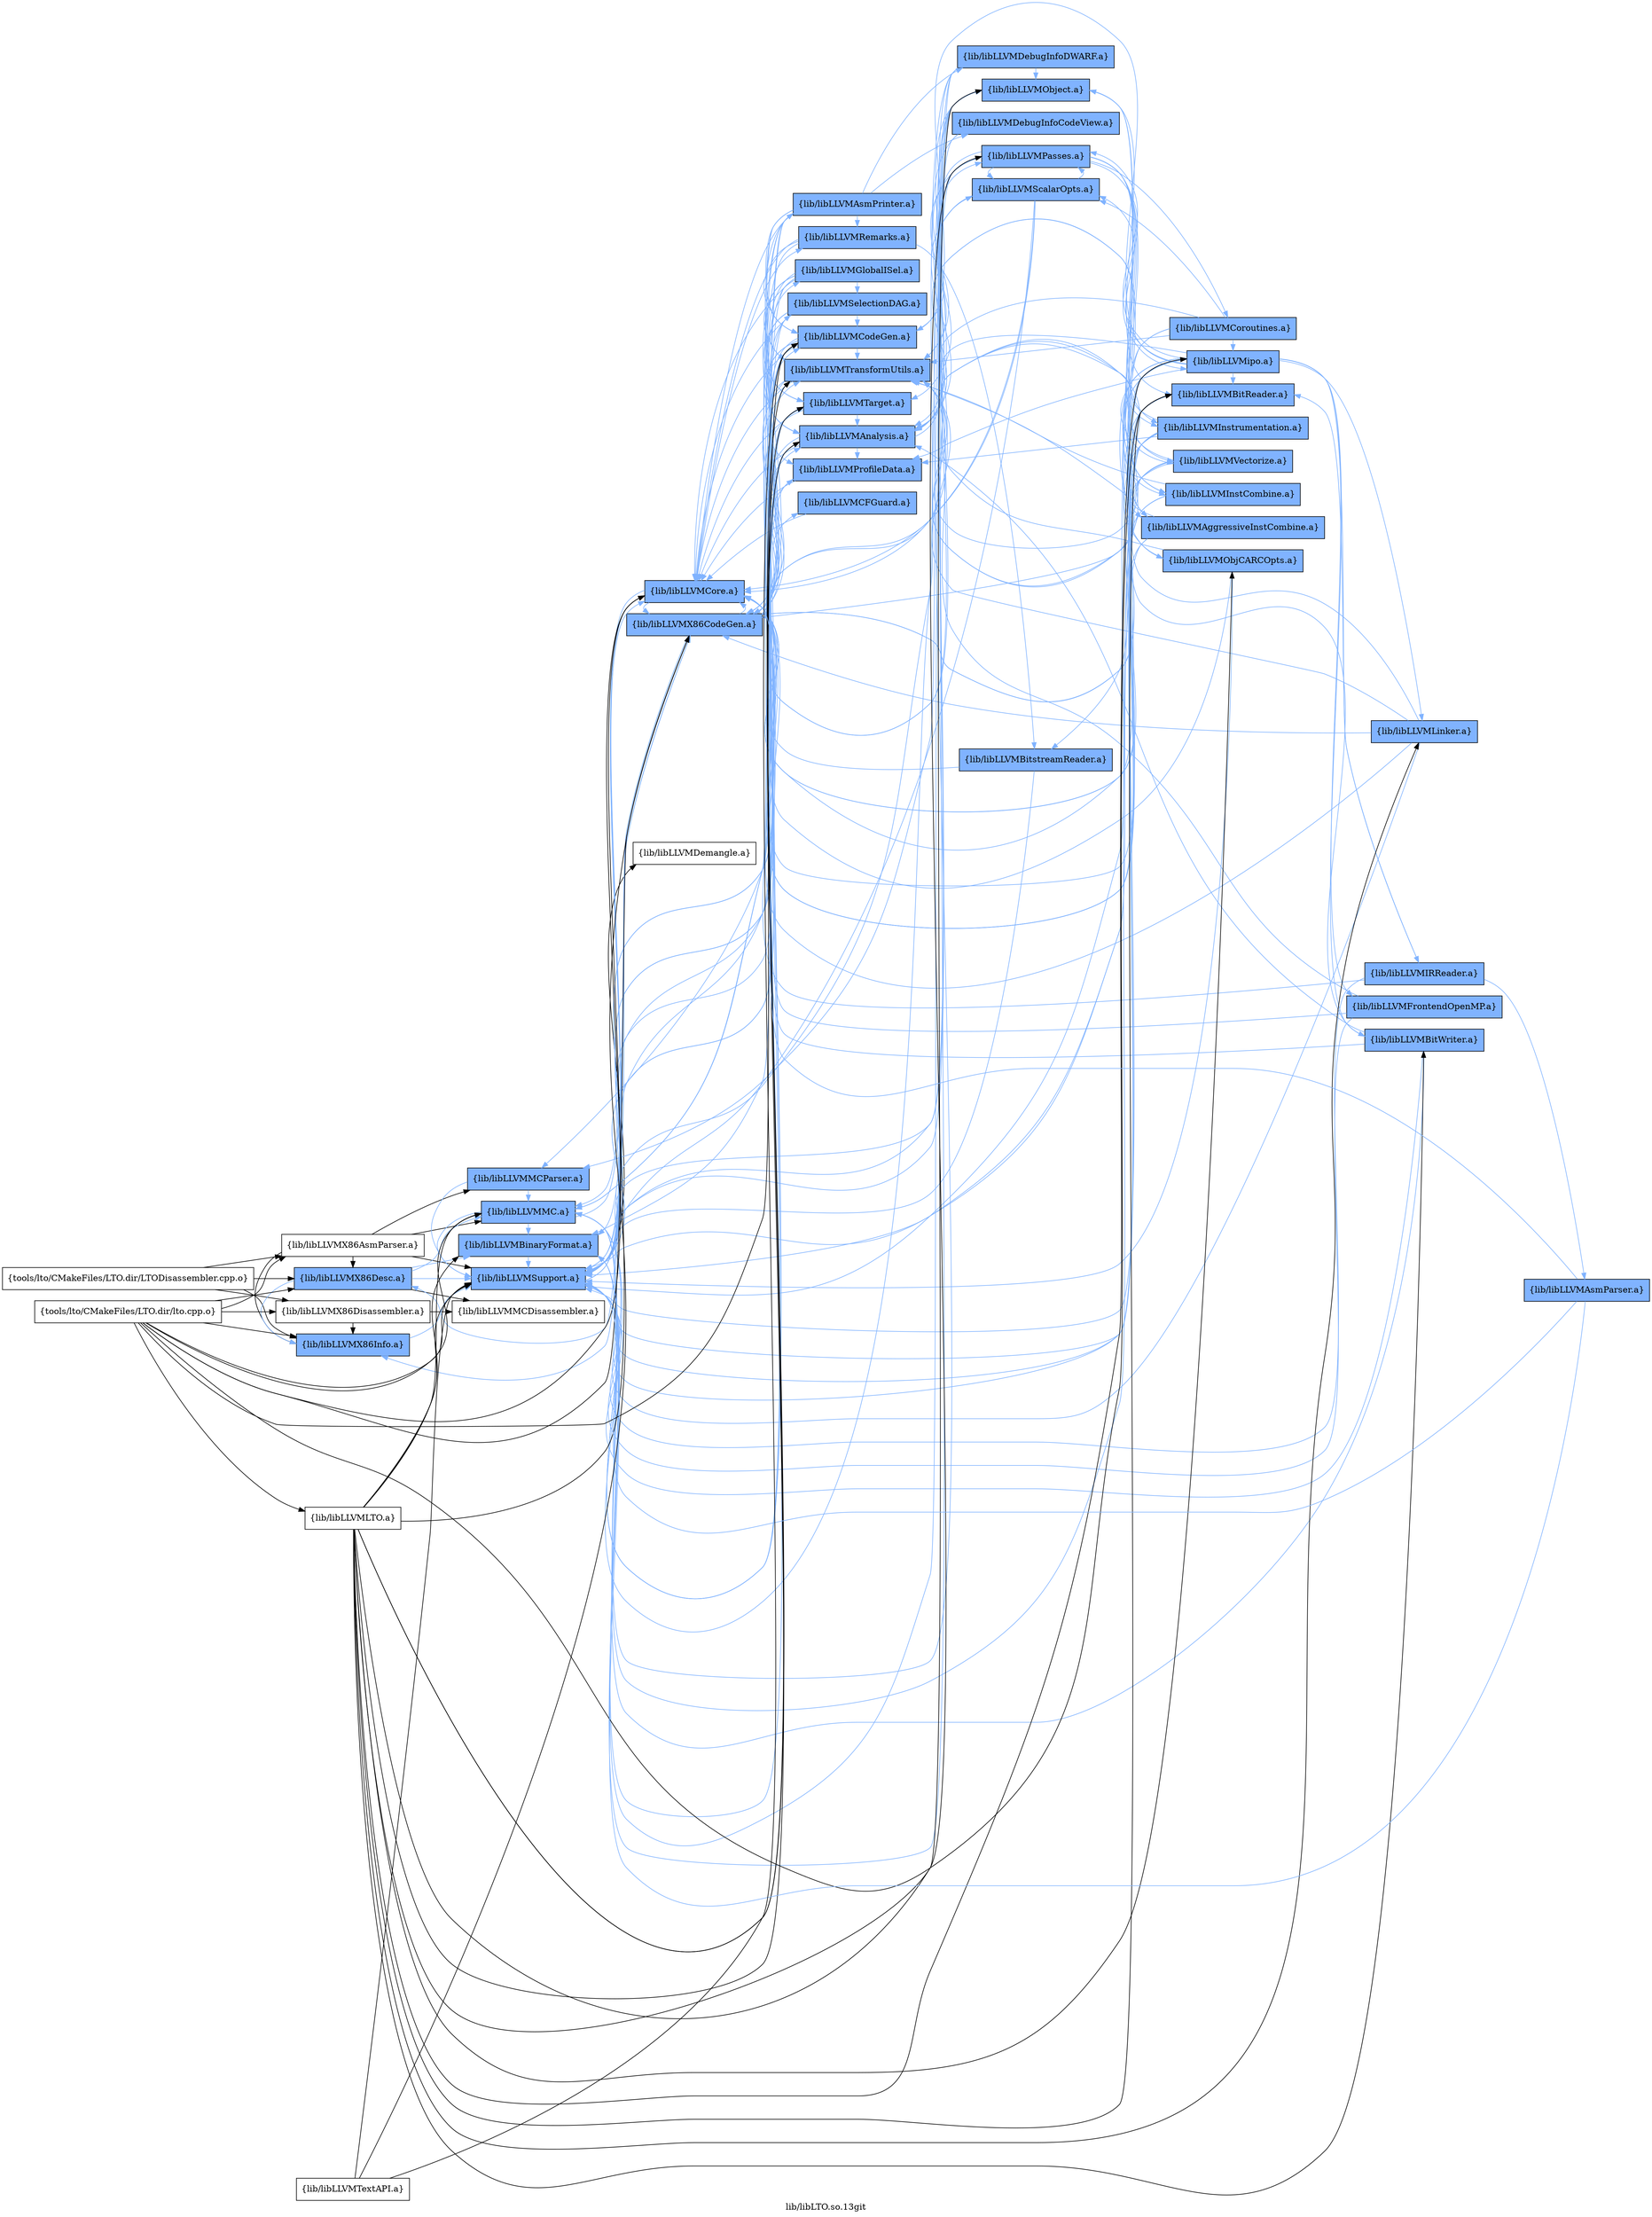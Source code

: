 digraph "lib/libLTO.so.13git" {
	label="lib/libLTO.so.13git";
	rankdir=LR;
	{ rank=same; Node0x562a92d43388;  }
	{ rank=same; Node0x562a92d32d08; Node0x562a92d337a8; Node0x562a92d31db8; Node0x562a92d31908;  }
	{ rank=same; Node0x562a92d34338; Node0x562a92d36138; Node0x562a92d3aaa8; Node0x562a92d35d28; Node0x562a92d32fd8;  }
	{ rank=same; Node0x562a92d33bb8; Node0x562a92d31fe8; Node0x562a92d57a68;  }
	{ rank=same; Node0x562a92d35738; Node0x562a92d34d38; Node0x562a92d33e88; Node0x562a92d475c8; Node0x562a92d39068; Node0x562a92d47a78; Node0x562a92d47078; Node0x562a92d36d68; Node0x562a92d39568; Node0x562a92d32c18;  }
	{ rank=same; Node0x562a92d49468; Node0x562a92d347e8; Node0x562a92d3b408; Node0x562a92d461c8; Node0x562a92d3a008; Node0x562a92d339d8;  }
	{ rank=same; Node0x562a92d48e78; Node0x562a92d489c8; Node0x562a92d459a8; Node0x562a92d4a278; Node0x562a92d49dc8; Node0x562a92d3d488; Node0x562a92d3dca8; Node0x562a92d327b8;  }
	{ rank=same; Node0x562a92d3c088; Node0x562a92d3cb28; Node0x562a92d3c588; Node0x562a92d49878;  }

	Node0x562a92d43388 [shape=record,shape=box,group=0,label="{tools/lto/CMakeFiles/LTO.dir/LTODisassembler.cpp.o}"];
	Node0x562a92d43388 -> Node0x562a92d32d08;
	Node0x562a92d43388 -> Node0x562a92d337a8;
	Node0x562a92d43388 -> Node0x562a92d31db8;
	Node0x562a92d43388 -> Node0x562a92d31908;
	Node0x562a92d32d08 [shape=record,shape=box,group=0,label="{lib/libLLVMX86AsmParser.a}"];
	Node0x562a92d32d08 -> Node0x562a92d337a8;
	Node0x562a92d32d08 -> Node0x562a92d31908;
	Node0x562a92d32d08 -> Node0x562a92d34338;
	Node0x562a92d32d08 -> Node0x562a92d36138;
	Node0x562a92d32d08 -> Node0x562a92d3aaa8;
	Node0x562a92d337a8 [shape=record,shape=box,group=1,style=filled,fillcolor="0.600000 0.5 1",label="{lib/libLLVMX86Desc.a}"];
	Node0x562a92d337a8 -> Node0x562a92d34338[color="0.600000 0.5 1"];
	Node0x562a92d337a8 -> Node0x562a92d36138[color="0.600000 0.5 1"];
	Node0x562a92d337a8 -> Node0x562a92d31908[color="0.600000 0.5 1"];
	Node0x562a92d337a8 -> Node0x562a92d35d28;
	Node0x562a92d337a8 -> Node0x562a92d32fd8[color="0.600000 0.5 1"];
	Node0x562a92d31db8 [shape=record,shape=box,group=0,label="{lib/libLLVMX86Disassembler.a}"];
	Node0x562a92d31db8 -> Node0x562a92d31908;
	Node0x562a92d31db8 -> Node0x562a92d35d28;
	Node0x562a92d31908 [shape=record,shape=box,group=1,style=filled,fillcolor="0.600000 0.5 1",label="{lib/libLLVMX86Info.a}"];
	Node0x562a92d31908 -> Node0x562a92d34338[color="0.600000 0.5 1"];
	Node0x562a92d43b08 [shape=record,shape=box,group=0,label="{tools/lto/CMakeFiles/LTO.dir/lto.cpp.o}"];
	Node0x562a92d43b08 -> Node0x562a92d32d08;
	Node0x562a92d43b08 -> Node0x562a92d33bb8;
	Node0x562a92d43b08 -> Node0x562a92d337a8;
	Node0x562a92d43b08 -> Node0x562a92d31db8;
	Node0x562a92d43b08 -> Node0x562a92d31908;
	Node0x562a92d43b08 -> Node0x562a92d327b8;
	Node0x562a92d43b08 -> Node0x562a92d31fe8;
	Node0x562a92d43b08 -> Node0x562a92d34338;
	Node0x562a92d43b08 -> Node0x562a92d35738;
	Node0x562a92d43b08 -> Node0x562a92d35288;
	Node0x562a92d43b08 -> Node0x562a92d36138;
	Node0x562a92d33bb8 [shape=record,shape=box,group=1,style=filled,fillcolor="0.600000 0.5 1",label="{lib/libLLVMX86CodeGen.a}"];
	Node0x562a92d33bb8 -> Node0x562a92d337a8[color="0.600000 0.5 1"];
	Node0x562a92d33bb8 -> Node0x562a92d31908[color="0.600000 0.5 1"];
	Node0x562a92d33bb8 -> Node0x562a92d35738[color="0.600000 0.5 1"];
	Node0x562a92d33bb8 -> Node0x562a92d31fe8[color="0.600000 0.5 1"];
	Node0x562a92d33bb8 -> Node0x562a92d34338[color="0.600000 0.5 1"];
	Node0x562a92d33bb8 -> Node0x562a92d36138[color="0.600000 0.5 1"];
	Node0x562a92d33bb8 -> Node0x562a92d34d38[color="0.600000 0.5 1"];
	Node0x562a92d33bb8 -> Node0x562a92d33e88[color="0.600000 0.5 1"];
	Node0x562a92d33bb8 -> Node0x562a92d475c8[color="0.600000 0.5 1"];
	Node0x562a92d33bb8 -> Node0x562a92d39068[color="0.600000 0.5 1"];
	Node0x562a92d33bb8 -> Node0x562a92d47a78[color="0.600000 0.5 1"];
	Node0x562a92d33bb8 -> Node0x562a92d47078[color="0.600000 0.5 1"];
	Node0x562a92d33bb8 -> Node0x562a92d36d68[color="0.600000 0.5 1"];
	Node0x562a92d33bb8 -> Node0x562a92d39568[color="0.600000 0.5 1"];
	Node0x562a92d327b8 [shape=record,shape=box,group=1,style=filled,fillcolor="0.600000 0.5 1",label="{lib/libLLVMBitReader.a}"];
	Node0x562a92d327b8 -> Node0x562a92d31fe8[color="0.600000 0.5 1"];
	Node0x562a92d327b8 -> Node0x562a92d34338[color="0.600000 0.5 1"];
	Node0x562a92d327b8 -> Node0x562a92d339d8[color="0.600000 0.5 1"];
	Node0x562a92d31fe8 [shape=record,shape=box,group=1,style=filled,fillcolor="0.600000 0.5 1",label="{lib/libLLVMCore.a}"];
	Node0x562a92d31fe8 -> Node0x562a92d34338[color="0.600000 0.5 1"];
	Node0x562a92d31fe8 -> Node0x562a92d32fd8[color="0.600000 0.5 1"];
	Node0x562a92d31fe8 -> Node0x562a92d33bb8[color="0.600000 0.5 1"];
	Node0x562a92d31fe8 -> Node0x562a92d32c18[color="0.600000 0.5 1"];
	Node0x562a92d34338 [shape=record,shape=box,group=1,style=filled,fillcolor="0.600000 0.5 1",label="{lib/libLLVMSupport.a}"];
	Node0x562a92d34338 -> Node0x562a92d33bb8[color="0.600000 0.5 1"];
	Node0x562a92d34338 -> Node0x562a92d31fe8[color="0.600000 0.5 1"];
	Node0x562a92d34338 -> Node0x562a92d57a68;
	Node0x562a92d35738 [shape=record,shape=box,group=1,style=filled,fillcolor="0.600000 0.5 1",label="{lib/libLLVMCodeGen.a}"];
	Node0x562a92d35738 -> Node0x562a92d33bb8[color="0.600000 0.5 1"];
	Node0x562a92d35738 -> Node0x562a92d31fe8[color="0.600000 0.5 1"];
	Node0x562a92d35738 -> Node0x562a92d34338[color="0.600000 0.5 1"];
	Node0x562a92d35738 -> Node0x562a92d36138[color="0.600000 0.5 1"];
	Node0x562a92d35738 -> Node0x562a92d39068[color="0.600000 0.5 1"];
	Node0x562a92d35738 -> Node0x562a92d39568[color="0.600000 0.5 1"];
	Node0x562a92d35738 -> Node0x562a92d33e88[color="0.600000 0.5 1"];
	Node0x562a92d35738 -> Node0x562a92d36d68[color="0.600000 0.5 1"];
	Node0x562a92d35738 -> Node0x562a92d49468[color="0.600000 0.5 1"];
	Node0x562a92d35288 [shape=record,shape=box,group=0,label="{lib/libLLVMLTO.a}"];
	Node0x562a92d35288 -> Node0x562a92d327b8;
	Node0x562a92d35288 -> Node0x562a92d31fe8;
	Node0x562a92d35288 -> Node0x562a92d34338;
	Node0x562a92d35288 -> Node0x562a92d3c088;
	Node0x562a92d35288 -> Node0x562a92d49dc8;
	Node0x562a92d35288 -> Node0x562a92d49878;
	Node0x562a92d35288 -> Node0x562a92d39068;
	Node0x562a92d35288 -> Node0x562a92d3a008;
	Node0x562a92d35288 -> Node0x562a92d36138;
	Node0x562a92d35288 -> Node0x562a92d33e88;
	Node0x562a92d35288 -> Node0x562a92d461c8;
	Node0x562a92d35288 -> Node0x562a92d39568;
	Node0x562a92d35288 -> Node0x562a92d32fd8;
	Node0x562a92d35288 -> Node0x562a92d459a8;
	Node0x562a92d36138 [shape=record,shape=box,group=1,style=filled,fillcolor="0.600000 0.5 1",label="{lib/libLLVMMC.a}"];
	Node0x562a92d36138 -> Node0x562a92d34338[color="0.600000 0.5 1"];
	Node0x562a92d36138 -> Node0x562a92d32fd8[color="0.600000 0.5 1"];
	Node0x562a92d36138 -> Node0x562a92d33bb8[color="0.600000 0.5 1"];
	Node0x562a92d3aaa8 [shape=record,shape=box,group=1,style=filled,fillcolor="0.600000 0.5 1",label="{lib/libLLVMMCParser.a}"];
	Node0x562a92d3aaa8 -> Node0x562a92d34338[color="0.600000 0.5 1"];
	Node0x562a92d3aaa8 -> Node0x562a92d36138[color="0.600000 0.5 1"];
	Node0x562a92d34d38 [shape=record,shape=box,group=1,style=filled,fillcolor="0.600000 0.5 1",label="{lib/libLLVMAsmPrinter.a}"];
	Node0x562a92d34d38 -> Node0x562a92d31fe8[color="0.600000 0.5 1"];
	Node0x562a92d34d38 -> Node0x562a92d35738[color="0.600000 0.5 1"];
	Node0x562a92d34d38 -> Node0x562a92d34338[color="0.600000 0.5 1"];
	Node0x562a92d34d38 -> Node0x562a92d36138[color="0.600000 0.5 1"];
	Node0x562a92d34d38 -> Node0x562a92d33e88[color="0.600000 0.5 1"];
	Node0x562a92d34d38 -> Node0x562a92d39068[color="0.600000 0.5 1"];
	Node0x562a92d34d38 -> Node0x562a92d32fd8[color="0.600000 0.5 1"];
	Node0x562a92d34d38 -> Node0x562a92d32c18[color="0.600000 0.5 1"];
	Node0x562a92d34d38 -> Node0x562a92d3aaa8[color="0.600000 0.5 1"];
	Node0x562a92d34d38 -> Node0x562a92d347e8[color="0.600000 0.5 1"];
	Node0x562a92d34d38 -> Node0x562a92d3b408[color="0.600000 0.5 1"];
	Node0x562a92d33e88 [shape=record,shape=box,group=1,style=filled,fillcolor="0.600000 0.5 1",label="{lib/libLLVMTarget.a}"];
	Node0x562a92d33e88 -> Node0x562a92d31fe8[color="0.600000 0.5 1"];
	Node0x562a92d33e88 -> Node0x562a92d34338[color="0.600000 0.5 1"];
	Node0x562a92d33e88 -> Node0x562a92d36138[color="0.600000 0.5 1"];
	Node0x562a92d33e88 -> Node0x562a92d39068[color="0.600000 0.5 1"];
	Node0x562a92d475c8 [shape=record,shape=box,group=1,style=filled,fillcolor="0.600000 0.5 1",label="{lib/libLLVMSelectionDAG.a}"];
	Node0x562a92d475c8 -> Node0x562a92d31fe8[color="0.600000 0.5 1"];
	Node0x562a92d475c8 -> Node0x562a92d35738[color="0.600000 0.5 1"];
	Node0x562a92d475c8 -> Node0x562a92d34338[color="0.600000 0.5 1"];
	Node0x562a92d475c8 -> Node0x562a92d39068[color="0.600000 0.5 1"];
	Node0x562a92d475c8 -> Node0x562a92d36138[color="0.600000 0.5 1"];
	Node0x562a92d475c8 -> Node0x562a92d33e88[color="0.600000 0.5 1"];
	Node0x562a92d475c8 -> Node0x562a92d39568[color="0.600000 0.5 1"];
	Node0x562a92d39068 [shape=record,shape=box,group=1,style=filled,fillcolor="0.600000 0.5 1",label="{lib/libLLVMAnalysis.a}"];
	Node0x562a92d39068 -> Node0x562a92d33bb8[color="0.600000 0.5 1"];
	Node0x562a92d39068 -> Node0x562a92d31fe8[color="0.600000 0.5 1"];
	Node0x562a92d39068 -> Node0x562a92d34338[color="0.600000 0.5 1"];
	Node0x562a92d39068 -> Node0x562a92d461c8[color="0.600000 0.5 1"];
	Node0x562a92d39068 -> Node0x562a92d36d68[color="0.600000 0.5 1"];
	Node0x562a92d39068 -> Node0x562a92d32fd8[color="0.600000 0.5 1"];
	Node0x562a92d39068 -> Node0x562a92d3a008[color="0.600000 0.5 1"];
	Node0x562a92d47a78 [shape=record,shape=box,group=1,style=filled,fillcolor="0.600000 0.5 1",label="{lib/libLLVMGlobalISel.a}"];
	Node0x562a92d47a78 -> Node0x562a92d35738[color="0.600000 0.5 1"];
	Node0x562a92d47a78 -> Node0x562a92d31fe8[color="0.600000 0.5 1"];
	Node0x562a92d47a78 -> Node0x562a92d34338[color="0.600000 0.5 1"];
	Node0x562a92d47a78 -> Node0x562a92d36138[color="0.600000 0.5 1"];
	Node0x562a92d47a78 -> Node0x562a92d33e88[color="0.600000 0.5 1"];
	Node0x562a92d47a78 -> Node0x562a92d475c8[color="0.600000 0.5 1"];
	Node0x562a92d47a78 -> Node0x562a92d39568[color="0.600000 0.5 1"];
	Node0x562a92d47a78 -> Node0x562a92d39068[color="0.600000 0.5 1"];
	Node0x562a92d47a78 -> Node0x562a92d33bb8[color="0.600000 0.5 1"];
	Node0x562a92d47078 [shape=record,shape=box,group=1,style=filled,fillcolor="0.600000 0.5 1",label="{lib/libLLVMCFGuard.a}"];
	Node0x562a92d47078 -> Node0x562a92d31fe8[color="0.600000 0.5 1"];
	Node0x562a92d36d68 [shape=record,shape=box,group=1,style=filled,fillcolor="0.600000 0.5 1",label="{lib/libLLVMProfileData.a}"];
	Node0x562a92d36d68 -> Node0x562a92d31fe8[color="0.600000 0.5 1"];
	Node0x562a92d36d68 -> Node0x562a92d34338[color="0.600000 0.5 1"];
	Node0x562a92d39568 [shape=record,shape=box,group=1,style=filled,fillcolor="0.600000 0.5 1",label="{lib/libLLVMTransformUtils.a}"];
	Node0x562a92d39568 -> Node0x562a92d31fe8[color="0.600000 0.5 1"];
	Node0x562a92d39568 -> Node0x562a92d34338[color="0.600000 0.5 1"];
	Node0x562a92d39568 -> Node0x562a92d33bb8[color="0.600000 0.5 1"];
	Node0x562a92d39568 -> Node0x562a92d39068[color="0.600000 0.5 1"];
	Node0x562a92d35d28 [shape=record,shape=box,group=0,label="{lib/libLLVMMCDisassembler.a}"];
	Node0x562a92d32fd8 [shape=record,shape=box,group=1,style=filled,fillcolor="0.600000 0.5 1",label="{lib/libLLVMBinaryFormat.a}"];
	Node0x562a92d32fd8 -> Node0x562a92d34338[color="0.600000 0.5 1"];
	Node0x562a92d339d8 [shape=record,shape=box,group=1,style=filled,fillcolor="0.600000 0.5 1",label="{lib/libLLVMBitstreamReader.a}"];
	Node0x562a92d339d8 -> Node0x562a92d31fe8[color="0.600000 0.5 1"];
	Node0x562a92d339d8 -> Node0x562a92d34338[color="0.600000 0.5 1"];
	Node0x562a92d32c18 [shape=record,shape=box,group=1,style=filled,fillcolor="0.600000 0.5 1",label="{lib/libLLVMRemarks.a}"];
	Node0x562a92d32c18 -> Node0x562a92d34338[color="0.600000 0.5 1"];
	Node0x562a92d32c18 -> Node0x562a92d31fe8[color="0.600000 0.5 1"];
	Node0x562a92d32c18 -> Node0x562a92d339d8[color="0.600000 0.5 1"];
	Node0x562a92d32c18 -> Node0x562a92d35738[color="0.600000 0.5 1"];
	Node0x562a92d49468 [shape=record,shape=box,group=1,style=filled,fillcolor="0.600000 0.5 1",label="{lib/libLLVMScalarOpts.a}"];
	Node0x562a92d49468 -> Node0x562a92d31fe8[color="0.600000 0.5 1"];
	Node0x562a92d49468 -> Node0x562a92d34338[color="0.600000 0.5 1"];
	Node0x562a92d49468 -> Node0x562a92d39568[color="0.600000 0.5 1"];
	Node0x562a92d49468 -> Node0x562a92d39068[color="0.600000 0.5 1"];
	Node0x562a92d49468 -> Node0x562a92d33bb8[color="0.600000 0.5 1"];
	Node0x562a92d49468 -> Node0x562a92d461c8[color="0.600000 0.5 1"];
	Node0x562a92d3c088 [shape=record,shape=box,group=1,style=filled,fillcolor="0.600000 0.5 1",label="{lib/libLLVMLinker.a}"];
	Node0x562a92d3c088 -> Node0x562a92d33bb8[color="0.600000 0.5 1"];
	Node0x562a92d3c088 -> Node0x562a92d31fe8[color="0.600000 0.5 1"];
	Node0x562a92d3c088 -> Node0x562a92d34338[color="0.600000 0.5 1"];
	Node0x562a92d3c088 -> Node0x562a92d39568[color="0.600000 0.5 1"];
	Node0x562a92d3c088 -> Node0x562a92d3a008[color="0.600000 0.5 1"];
	Node0x562a92d49dc8 [shape=record,shape=box,group=1,style=filled,fillcolor="0.600000 0.5 1",label="{lib/libLLVMipo.a}"];
	Node0x562a92d49dc8 -> Node0x562a92d31fe8[color="0.600000 0.5 1"];
	Node0x562a92d49dc8 -> Node0x562a92d34338[color="0.600000 0.5 1"];
	Node0x562a92d49dc8 -> Node0x562a92d39568[color="0.600000 0.5 1"];
	Node0x562a92d49dc8 -> Node0x562a92d39068[color="0.600000 0.5 1"];
	Node0x562a92d49dc8 -> Node0x562a92d33bb8[color="0.600000 0.5 1"];
	Node0x562a92d49dc8 -> Node0x562a92d327b8[color="0.600000 0.5 1"];
	Node0x562a92d49dc8 -> Node0x562a92d3c088[color="0.600000 0.5 1"];
	Node0x562a92d49dc8 -> Node0x562a92d3cb28[color="0.600000 0.5 1"];
	Node0x562a92d49dc8 -> Node0x562a92d35738[color="0.600000 0.5 1"];
	Node0x562a92d49dc8 -> Node0x562a92d3c588[color="0.600000 0.5 1"];
	Node0x562a92d49dc8 -> Node0x562a92d49468[color="0.600000 0.5 1"];
	Node0x562a92d49dc8 -> Node0x562a92d48e78[color="0.600000 0.5 1"];
	Node0x562a92d49dc8 -> Node0x562a92d489c8[color="0.600000 0.5 1"];
	Node0x562a92d49dc8 -> Node0x562a92d3d488[color="0.600000 0.5 1"];
	Node0x562a92d49dc8 -> Node0x562a92d3dca8[color="0.600000 0.5 1"];
	Node0x562a92d49dc8 -> Node0x562a92d36d68[color="0.600000 0.5 1"];
	Node0x562a92d49dc8 -> Node0x562a92d461c8[color="0.600000 0.5 1"];
	Node0x562a92d49dc8 -> Node0x562a92d49878[color="0.600000 0.5 1"];
	Node0x562a92d49878 [shape=record,shape=box,group=1,style=filled,fillcolor="0.600000 0.5 1",label="{lib/libLLVMBitWriter.a}"];
	Node0x562a92d49878 -> Node0x562a92d31fe8[color="0.600000 0.5 1"];
	Node0x562a92d49878 -> Node0x562a92d34338[color="0.600000 0.5 1"];
	Node0x562a92d49878 -> Node0x562a92d36138[color="0.600000 0.5 1"];
	Node0x562a92d49878 -> Node0x562a92d39068[color="0.600000 0.5 1"];
	Node0x562a92d49878 -> Node0x562a92d3a008[color="0.600000 0.5 1"];
	Node0x562a92d3a008 [shape=record,shape=box,group=1,style=filled,fillcolor="0.600000 0.5 1",label="{lib/libLLVMObject.a}"];
	Node0x562a92d3a008 -> Node0x562a92d34338[color="0.600000 0.5 1"];
	Node0x562a92d3a008 -> Node0x562a92d32fd8[color="0.600000 0.5 1"];
	Node0x562a92d3a008 -> Node0x562a92d327b8[color="0.600000 0.5 1"];
	Node0x562a92d3a008 -> Node0x562a92d31fe8[color="0.600000 0.5 1"];
	Node0x562a92d3a008 -> Node0x562a92d36138[color="0.600000 0.5 1"];
	Node0x562a92d3a008 -> Node0x562a92d3aaa8[color="0.600000 0.5 1"];
	Node0x562a92d461c8 [shape=record,shape=box,group=1,style=filled,fillcolor="0.600000 0.5 1",label="{lib/libLLVMPasses.a}"];
	Node0x562a92d461c8 -> Node0x562a92d31fe8[color="0.600000 0.5 1"];
	Node0x562a92d461c8 -> Node0x562a92d34338[color="0.600000 0.5 1"];
	Node0x562a92d461c8 -> Node0x562a92d49468[color="0.600000 0.5 1"];
	Node0x562a92d461c8 -> Node0x562a92d48e78[color="0.600000 0.5 1"];
	Node0x562a92d461c8 -> Node0x562a92d489c8[color="0.600000 0.5 1"];
	Node0x562a92d461c8 -> Node0x562a92d33e88[color="0.600000 0.5 1"];
	Node0x562a92d461c8 -> Node0x562a92d459a8[color="0.600000 0.5 1"];
	Node0x562a92d461c8 -> Node0x562a92d4a278[color="0.600000 0.5 1"];
	Node0x562a92d461c8 -> Node0x562a92d49dc8[color="0.600000 0.5 1"];
	Node0x562a92d461c8 -> Node0x562a92d3d488[color="0.600000 0.5 1"];
	Node0x562a92d461c8 -> Node0x562a92d3dca8[color="0.600000 0.5 1"];
	Node0x562a92d461c8 -> Node0x562a92d39568[color="0.600000 0.5 1"];
	Node0x562a92d461c8 -> Node0x562a92d39068[color="0.600000 0.5 1"];
	Node0x562a92d459a8 [shape=record,shape=box,group=1,style=filled,fillcolor="0.600000 0.5 1",label="{lib/libLLVMObjCARCOpts.a}"];
	Node0x562a92d459a8 -> Node0x562a92d31fe8[color="0.600000 0.5 1"];
	Node0x562a92d459a8 -> Node0x562a92d34338[color="0.600000 0.5 1"];
	Node0x562a92d459a8 -> Node0x562a92d39568[color="0.600000 0.5 1"];
	Node0x562a92d459a8 -> Node0x562a92d39068[color="0.600000 0.5 1"];
	Node0x562a92d347e8 [shape=record,shape=box,group=1,style=filled,fillcolor="0.600000 0.5 1",label="{lib/libLLVMDebugInfoDWARF.a}"];
	Node0x562a92d347e8 -> Node0x562a92d34338[color="0.600000 0.5 1"];
	Node0x562a92d347e8 -> Node0x562a92d36138[color="0.600000 0.5 1"];
	Node0x562a92d347e8 -> Node0x562a92d32fd8[color="0.600000 0.5 1"];
	Node0x562a92d347e8 -> Node0x562a92d31fe8[color="0.600000 0.5 1"];
	Node0x562a92d347e8 -> Node0x562a92d3a008[color="0.600000 0.5 1"];
	Node0x562a92d3b408 [shape=record,shape=box,group=1,style=filled,fillcolor="0.600000 0.5 1",label="{lib/libLLVMDebugInfoCodeView.a}"];
	Node0x562a92d3b408 -> Node0x562a92d34338[color="0.600000 0.5 1"];
	Node0x562a92d3b408 -> Node0x562a92d33bb8[color="0.600000 0.5 1"];
	Node0x562a92d48e78 [shape=record,shape=box,group=1,style=filled,fillcolor="0.600000 0.5 1",label="{lib/libLLVMAggressiveInstCombine.a}"];
	Node0x562a92d48e78 -> Node0x562a92d31fe8[color="0.600000 0.5 1"];
	Node0x562a92d48e78 -> Node0x562a92d34338[color="0.600000 0.5 1"];
	Node0x562a92d48e78 -> Node0x562a92d39568[color="0.600000 0.5 1"];
	Node0x562a92d48e78 -> Node0x562a92d39068[color="0.600000 0.5 1"];
	Node0x562a92d489c8 [shape=record,shape=box,group=1,style=filled,fillcolor="0.600000 0.5 1",label="{lib/libLLVMInstCombine.a}"];
	Node0x562a92d489c8 -> Node0x562a92d31fe8[color="0.600000 0.5 1"];
	Node0x562a92d489c8 -> Node0x562a92d34338[color="0.600000 0.5 1"];
	Node0x562a92d489c8 -> Node0x562a92d39568[color="0.600000 0.5 1"];
	Node0x562a92d489c8 -> Node0x562a92d39068[color="0.600000 0.5 1"];
	Node0x562a92d4a278 [shape=record,shape=box,group=1,style=filled,fillcolor="0.600000 0.5 1",label="{lib/libLLVMCoroutines.a}"];
	Node0x562a92d4a278 -> Node0x562a92d31fe8[color="0.600000 0.5 1"];
	Node0x562a92d4a278 -> Node0x562a92d49468[color="0.600000 0.5 1"];
	Node0x562a92d4a278 -> Node0x562a92d34338[color="0.600000 0.5 1"];
	Node0x562a92d4a278 -> Node0x562a92d49dc8[color="0.600000 0.5 1"];
	Node0x562a92d4a278 -> Node0x562a92d39568[color="0.600000 0.5 1"];
	Node0x562a92d4a278 -> Node0x562a92d39068[color="0.600000 0.5 1"];
	Node0x562a92d3d488 [shape=record,shape=box,group=1,style=filled,fillcolor="0.600000 0.5 1",label="{lib/libLLVMVectorize.a}"];
	Node0x562a92d3d488 -> Node0x562a92d31fe8[color="0.600000 0.5 1"];
	Node0x562a92d3d488 -> Node0x562a92d34338[color="0.600000 0.5 1"];
	Node0x562a92d3d488 -> Node0x562a92d39568[color="0.600000 0.5 1"];
	Node0x562a92d3d488 -> Node0x562a92d39068[color="0.600000 0.5 1"];
	Node0x562a92d3d488 -> Node0x562a92d33bb8[color="0.600000 0.5 1"];
	Node0x562a92d3dca8 [shape=record,shape=box,group=1,style=filled,fillcolor="0.600000 0.5 1",label="{lib/libLLVMInstrumentation.a}"];
	Node0x562a92d3dca8 -> Node0x562a92d31fe8[color="0.600000 0.5 1"];
	Node0x562a92d3dca8 -> Node0x562a92d34338[color="0.600000 0.5 1"];
	Node0x562a92d3dca8 -> Node0x562a92d36138[color="0.600000 0.5 1"];
	Node0x562a92d3dca8 -> Node0x562a92d39568[color="0.600000 0.5 1"];
	Node0x562a92d3dca8 -> Node0x562a92d39068[color="0.600000 0.5 1"];
	Node0x562a92d3dca8 -> Node0x562a92d36d68[color="0.600000 0.5 1"];
	Node0x562a92d3dca8 -> Node0x562a92d33bb8[color="0.600000 0.5 1"];
	Node0x562a92d3cb28 [shape=record,shape=box,group=1,style=filled,fillcolor="0.600000 0.5 1",label="{lib/libLLVMIRReader.a}"];
	Node0x562a92d3cb28 -> Node0x562a92d327b8[color="0.600000 0.5 1"];
	Node0x562a92d3cb28 -> Node0x562a92d31fe8[color="0.600000 0.5 1"];
	Node0x562a92d3cb28 -> Node0x562a92d34338[color="0.600000 0.5 1"];
	Node0x562a92d3cb28 -> Node0x562a92d3d118[color="0.600000 0.5 1"];
	Node0x562a92d3c588 [shape=record,shape=box,group=1,style=filled,fillcolor="0.600000 0.5 1",label="{lib/libLLVMFrontendOpenMP.a}"];
	Node0x562a92d3c588 -> Node0x562a92d31fe8[color="0.600000 0.5 1"];
	Node0x562a92d3c588 -> Node0x562a92d34338[color="0.600000 0.5 1"];
	Node0x562a92d3c588 -> Node0x562a92d39568[color="0.600000 0.5 1"];
	Node0x562a92d3d118 [shape=record,shape=box,group=1,style=filled,fillcolor="0.600000 0.5 1",label="{lib/libLLVMAsmParser.a}"];
	Node0x562a92d3d118 -> Node0x562a92d31fe8[color="0.600000 0.5 1"];
	Node0x562a92d3d118 -> Node0x562a92d34338[color="0.600000 0.5 1"];
	Node0x562a92d3d118 -> Node0x562a92d32fd8[color="0.600000 0.5 1"];
	Node0x562a92d3af08 [shape=record,shape=box,group=0,label="{lib/libLLVMTextAPI.a}"];
	Node0x562a92d3af08 -> Node0x562a92d34338;
	Node0x562a92d3af08 -> Node0x562a92d35738;
	Node0x562a92d3af08 -> Node0x562a92d33bb8;
	Node0x562a92d57a68 [shape=record,shape=box,group=0,label="{lib/libLLVMDemangle.a}"];
}
